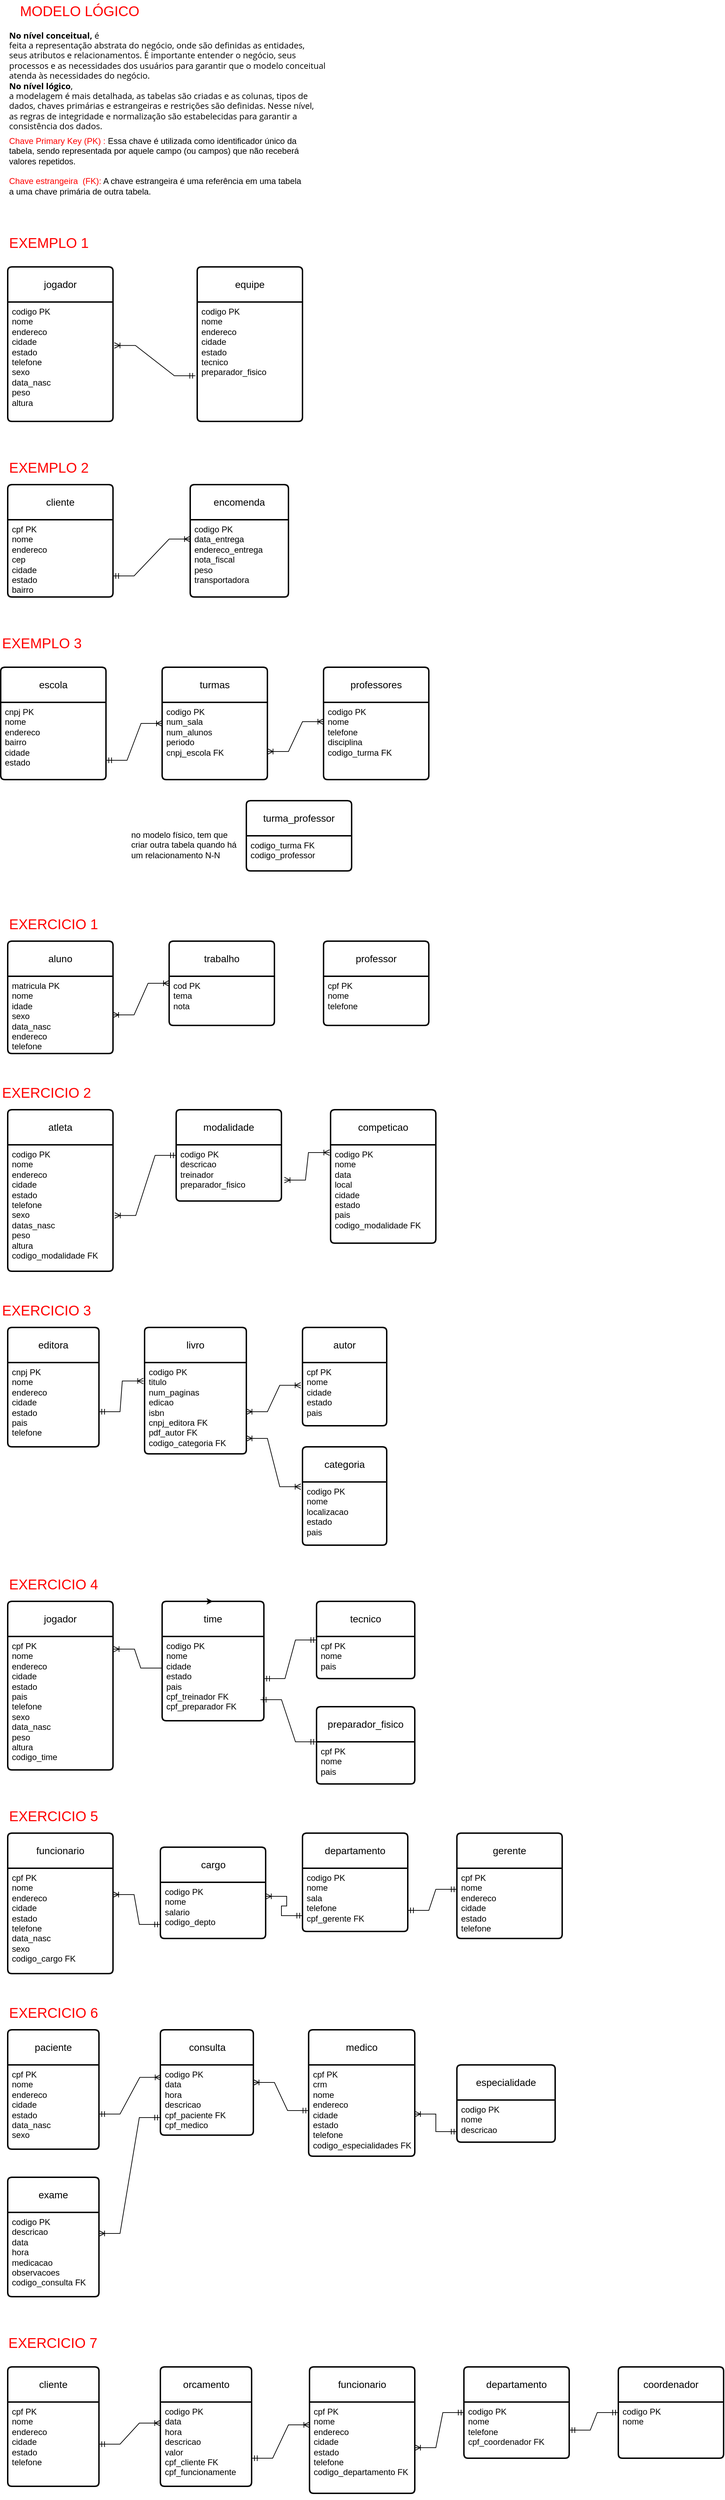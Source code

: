 <mxfile version="24.7.8">
  <diagram name="Página-1" id="MryHvfCQFrwuckrOAF8G">
    <mxGraphModel dx="1354" dy="628" grid="1" gridSize="10" guides="1" tooltips="1" connect="1" arrows="1" fold="1" page="1" pageScale="1" pageWidth="2339" pageHeight="3300" math="0" shadow="0">
      <root>
        <mxCell id="0" />
        <mxCell id="1" parent="0" />
        <mxCell id="hSlv8abUKsiorukbBcao-3" value="jogador" style="swimlane;childLayout=stackLayout;horizontal=1;startSize=50;horizontalStack=0;rounded=1;fontSize=14;fontStyle=0;strokeWidth=2;resizeParent=0;resizeLast=1;shadow=0;dashed=0;align=center;arcSize=4;whiteSpace=wrap;html=1;" vertex="1" parent="1">
          <mxGeometry x="120" y="410" width="150" height="220" as="geometry" />
        </mxCell>
        <mxCell id="hSlv8abUKsiorukbBcao-4" value="codigo PK&lt;div&gt;nome&lt;/div&gt;&lt;div&gt;endereco&lt;/div&gt;&lt;div&gt;cidade&lt;/div&gt;&lt;div&gt;estado&lt;/div&gt;&lt;div&gt;telefone&lt;/div&gt;&lt;div&gt;sexo&lt;/div&gt;&lt;div&gt;data_nasc&lt;/div&gt;&lt;div&gt;peso&lt;/div&gt;&lt;div&gt;altura&lt;/div&gt;" style="align=left;strokeColor=none;fillColor=none;spacingLeft=4;fontSize=12;verticalAlign=top;resizable=0;rotatable=0;part=1;html=1;" vertex="1" parent="hSlv8abUKsiorukbBcao-3">
          <mxGeometry y="50" width="150" height="170" as="geometry" />
        </mxCell>
        <mxCell id="hSlv8abUKsiorukbBcao-5" value="equipe" style="swimlane;childLayout=stackLayout;horizontal=1;startSize=50;horizontalStack=0;rounded=1;fontSize=14;fontStyle=0;strokeWidth=2;resizeParent=0;resizeLast=1;shadow=0;dashed=0;align=center;arcSize=4;whiteSpace=wrap;html=1;" vertex="1" parent="1">
          <mxGeometry x="390" y="410" width="150" height="220" as="geometry" />
        </mxCell>
        <mxCell id="hSlv8abUKsiorukbBcao-6" value="codigo PK&lt;div&gt;nome&lt;/div&gt;&lt;div&gt;endereco&lt;/div&gt;&lt;div&gt;cidade&lt;/div&gt;&lt;div&gt;estado&lt;/div&gt;&lt;div&gt;tecnico&lt;/div&gt;&lt;div&gt;preparador_fisico&lt;/div&gt;" style="align=left;strokeColor=none;fillColor=none;spacingLeft=4;fontSize=12;verticalAlign=top;resizable=0;rotatable=0;part=1;html=1;" vertex="1" parent="hSlv8abUKsiorukbBcao-5">
          <mxGeometry y="50" width="150" height="170" as="geometry" />
        </mxCell>
        <mxCell id="hSlv8abUKsiorukbBcao-7" value="&lt;font color=&quot;#ff0000&quot;&gt;MODELO LÓGICO&lt;/font&gt;" style="text;html=1;align=center;verticalAlign=middle;whiteSpace=wrap;rounded=0;fontSize=20;" vertex="1" parent="1">
          <mxGeometry x="120" y="30" width="205" height="30" as="geometry" />
        </mxCell>
        <mxCell id="hSlv8abUKsiorukbBcao-8" value="" style="edgeStyle=entityRelationEdgeStyle;fontSize=12;html=1;endArrow=ERoneToMany;startArrow=ERmandOne;rounded=0;entryX=1.013;entryY=0.364;entryDx=0;entryDy=0;entryPerimeter=0;exitX=-0.017;exitY=0.618;exitDx=0;exitDy=0;exitPerimeter=0;" edge="1" parent="1" source="hSlv8abUKsiorukbBcao-6" target="hSlv8abUKsiorukbBcao-4">
          <mxGeometry width="100" height="100" relative="1" as="geometry">
            <mxPoint x="390" y="555" as="sourcePoint" />
            <mxPoint x="380" y="490" as="targetPoint" />
            <Array as="points">
              <mxPoint x="360" y="530" />
            </Array>
          </mxGeometry>
        </mxCell>
        <mxCell id="hSlv8abUKsiorukbBcao-10" value="&lt;p style=&quot;language:pt-BR;margin-top:0pt;margin-bottom:0pt;margin-left:0in;&lt;br/&gt;text-align:justify;text-justify:inter-ideograph;direction:ltr;unicode-bidi:&lt;br/&gt;embed;mso-line-break-override:none;word-break:normal;punctuation-wrap:hanging&quot;&gt;&lt;font style=&quot;font-size: 12px;&quot;&gt;&lt;span style=&quot;font-family: &amp;quot;Open Sans&amp;quot;; font-weight: bold;&quot;&gt;No nível conceitual, &lt;/span&gt;&lt;span style=&quot;font-family: &amp;quot;Open Sans&amp;quot;;&quot;&gt;é&lt;br&gt;feita a representação abstrata do negócio, onde são definidas as entidades,&lt;br&gt;seus atributos e relacionamentos. É importante entender o negócio, seus&lt;br&gt;processos e as necessidades dos usuários para garantir que o modelo conceitual&lt;br&gt;atenda às necessidades do negócio.&lt;/span&gt;&lt;/font&gt;&lt;/p&gt;&lt;p style=&quot;language:pt-BR;margin-top:0pt;margin-bottom:0pt;margin-left:0in;&lt;br/&gt;text-align:justify;text-justify:inter-ideograph;direction:ltr;unicode-bidi:&lt;br/&gt;embed;mso-line-break-override:none;word-break:normal;punctuation-wrap:hanging&quot;&gt;&lt;font style=&quot;font-size: 12px;&quot;&gt;&lt;span style=&quot;font-family: &amp;quot;Open Sans&amp;quot;; font-weight: bold;&quot;&gt;No nível lógico&lt;/span&gt;&lt;span style=&quot;font-family: &amp;quot;Open Sans&amp;quot;;&quot;&gt;,&lt;br&gt;a modelagem é mais detalhada, as tabelas são criadas e as colunas, tipos de&lt;br&gt;dados, chaves primárias e estrangeiras e restrições são definidas. Nesse nível,&lt;br&gt;as regras de integridade e normalização são estabelecidas para garantir a&lt;br&gt;consistência dos dados.&amp;nbsp;&lt;/span&gt;&lt;/font&gt;&lt;/p&gt;" style="text;html=1;align=left;verticalAlign=middle;whiteSpace=wrap;rounded=0;" vertex="1" parent="1">
          <mxGeometry x="120" y="130" width="480" height="30" as="geometry" />
        </mxCell>
        <mxCell id="hSlv8abUKsiorukbBcao-11" value="&lt;font color=&quot;#ff0000&quot;&gt;EXEMPLO 1&lt;/font&gt;" style="text;html=1;align=left;verticalAlign=middle;whiteSpace=wrap;rounded=0;fontSize=20;" vertex="1" parent="1">
          <mxGeometry x="120" y="360" width="205" height="30" as="geometry" />
        </mxCell>
        <mxCell id="hSlv8abUKsiorukbBcao-12" value="&lt;font color=&quot;#ff0000&quot;&gt;EXEMPLO 2&lt;/font&gt;" style="text;html=1;align=left;verticalAlign=middle;whiteSpace=wrap;rounded=0;fontSize=20;" vertex="1" parent="1">
          <mxGeometry x="120" y="680" width="205" height="30" as="geometry" />
        </mxCell>
        <mxCell id="hSlv8abUKsiorukbBcao-13" value="cliente" style="swimlane;childLayout=stackLayout;horizontal=1;startSize=50;horizontalStack=0;rounded=1;fontSize=14;fontStyle=0;strokeWidth=2;resizeParent=0;resizeLast=1;shadow=0;dashed=0;align=center;arcSize=4;whiteSpace=wrap;html=1;" vertex="1" parent="1">
          <mxGeometry x="120" y="720" width="150" height="160" as="geometry" />
        </mxCell>
        <mxCell id="hSlv8abUKsiorukbBcao-14" value="cpf PK&lt;div&gt;nome&lt;/div&gt;&lt;div&gt;endereco&lt;/div&gt;&lt;div&gt;cep&lt;/div&gt;&lt;div&gt;cidade&lt;/div&gt;&lt;div&gt;estado&lt;/div&gt;&lt;div&gt;bairro&lt;/div&gt;" style="align=left;strokeColor=none;fillColor=none;spacingLeft=4;fontSize=12;verticalAlign=top;resizable=0;rotatable=0;part=1;html=1;" vertex="1" parent="hSlv8abUKsiorukbBcao-13">
          <mxGeometry y="50" width="150" height="110" as="geometry" />
        </mxCell>
        <mxCell id="hSlv8abUKsiorukbBcao-17" style="edgeStyle=orthogonalEdgeStyle;rounded=0;orthogonalLoop=1;jettySize=auto;html=1;exitX=0.5;exitY=1;exitDx=0;exitDy=0;" edge="1" parent="hSlv8abUKsiorukbBcao-13" source="hSlv8abUKsiorukbBcao-14" target="hSlv8abUKsiorukbBcao-14">
          <mxGeometry relative="1" as="geometry" />
        </mxCell>
        <mxCell id="hSlv8abUKsiorukbBcao-15" value="encomenda" style="swimlane;childLayout=stackLayout;horizontal=1;startSize=50;horizontalStack=0;rounded=1;fontSize=14;fontStyle=0;strokeWidth=2;resizeParent=0;resizeLast=1;shadow=0;dashed=0;align=center;arcSize=4;whiteSpace=wrap;html=1;" vertex="1" parent="1">
          <mxGeometry x="380" y="720" width="140" height="160" as="geometry" />
        </mxCell>
        <mxCell id="hSlv8abUKsiorukbBcao-16" value="codigo PK&lt;div&gt;data_entrega&lt;/div&gt;&lt;div&gt;&lt;span style=&quot;background-color: initial;&quot;&gt;endereco_entrega&lt;/span&gt;&lt;/div&gt;&lt;div&gt;nota_fiscal&lt;/div&gt;&lt;div&gt;peso&lt;/div&gt;&lt;div&gt;transportadora&lt;/div&gt;&lt;div&gt;&lt;br&gt;&lt;/div&gt;" style="align=left;strokeColor=none;fillColor=none;spacingLeft=4;fontSize=12;verticalAlign=top;resizable=0;rotatable=0;part=1;html=1;" vertex="1" parent="hSlv8abUKsiorukbBcao-15">
          <mxGeometry y="50" width="140" height="110" as="geometry" />
        </mxCell>
        <mxCell id="hSlv8abUKsiorukbBcao-23" value="" style="edgeStyle=entityRelationEdgeStyle;fontSize=12;html=1;endArrow=ERoneToMany;startArrow=ERmandOne;rounded=0;entryX=0;entryY=0.25;entryDx=0;entryDy=0;" edge="1" parent="1" target="hSlv8abUKsiorukbBcao-16">
          <mxGeometry width="100" height="100" relative="1" as="geometry">
            <mxPoint x="270" y="850" as="sourcePoint" />
            <mxPoint x="370" y="750" as="targetPoint" />
          </mxGeometry>
        </mxCell>
        <mxCell id="hSlv8abUKsiorukbBcao-25" value="&lt;font color=&quot;#ff0000&quot;&gt;Chave Primary Key (PK) :&lt;/font&gt;&amp;nbsp;&lt;span style=&quot;background-color: initial;&quot;&gt;Essa chave é utilizada como identificador único da tabela, sendo representada por aquele campo (ou campos) que não receberá valores repetidos.&lt;/span&gt;" style="text;html=1;align=left;verticalAlign=middle;whiteSpace=wrap;rounded=0;" vertex="1" parent="1">
          <mxGeometry x="120" y="230" width="450" height="30" as="geometry" />
        </mxCell>
        <mxCell id="hSlv8abUKsiorukbBcao-27" value="&lt;font color=&quot;#ff0000&quot;&gt;Chave estrangeira&amp;nbsp; (FK):&lt;/font&gt; A chave estrangeira é uma referência em uma tabela a uma chave primária de outra tabela." style="text;html=1;align=left;verticalAlign=middle;whiteSpace=wrap;rounded=0;" vertex="1" parent="1">
          <mxGeometry x="120" y="280" width="420" height="30" as="geometry" />
        </mxCell>
        <mxCell id="hSlv8abUKsiorukbBcao-28" value="&lt;font color=&quot;#ff0000&quot;&gt;EXEMPLO 3&lt;/font&gt;" style="text;html=1;align=left;verticalAlign=middle;whiteSpace=wrap;rounded=0;fontSize=20;" vertex="1" parent="1">
          <mxGeometry x="110" y="930" width="205" height="30" as="geometry" />
        </mxCell>
        <mxCell id="hSlv8abUKsiorukbBcao-29" value="escola" style="swimlane;childLayout=stackLayout;horizontal=1;startSize=50;horizontalStack=0;rounded=1;fontSize=14;fontStyle=0;strokeWidth=2;resizeParent=0;resizeLast=1;shadow=0;dashed=0;align=center;arcSize=4;whiteSpace=wrap;html=1;" vertex="1" parent="1">
          <mxGeometry x="110" y="980" width="150" height="160" as="geometry" />
        </mxCell>
        <mxCell id="hSlv8abUKsiorukbBcao-30" value="cnpj PK&lt;div&gt;nome&lt;/div&gt;&lt;div&gt;endereco&lt;/div&gt;&lt;div&gt;bairro&lt;/div&gt;&lt;div&gt;cidade&lt;/div&gt;&lt;div&gt;estado&lt;/div&gt;" style="align=left;strokeColor=none;fillColor=none;spacingLeft=4;fontSize=12;verticalAlign=top;resizable=0;rotatable=0;part=1;html=1;" vertex="1" parent="hSlv8abUKsiorukbBcao-29">
          <mxGeometry y="50" width="150" height="110" as="geometry" />
        </mxCell>
        <mxCell id="hSlv8abUKsiorukbBcao-31" style="edgeStyle=orthogonalEdgeStyle;rounded=0;orthogonalLoop=1;jettySize=auto;html=1;exitX=0.5;exitY=1;exitDx=0;exitDy=0;" edge="1" parent="hSlv8abUKsiorukbBcao-29" source="hSlv8abUKsiorukbBcao-30" target="hSlv8abUKsiorukbBcao-30">
          <mxGeometry relative="1" as="geometry" />
        </mxCell>
        <mxCell id="hSlv8abUKsiorukbBcao-32" value="turmas" style="swimlane;childLayout=stackLayout;horizontal=1;startSize=50;horizontalStack=0;rounded=1;fontSize=14;fontStyle=0;strokeWidth=2;resizeParent=0;resizeLast=1;shadow=0;dashed=0;align=center;arcSize=4;whiteSpace=wrap;html=1;" vertex="1" parent="1">
          <mxGeometry x="340" y="980" width="150" height="160" as="geometry" />
        </mxCell>
        <mxCell id="hSlv8abUKsiorukbBcao-33" value="codigo PK&lt;div&gt;num_sala&lt;/div&gt;&lt;div&gt;num_alunos&lt;/div&gt;&lt;div&gt;periodo&lt;/div&gt;&lt;div&gt;cnpj_escola FK&lt;/div&gt;" style="align=left;strokeColor=none;fillColor=none;spacingLeft=4;fontSize=12;verticalAlign=top;resizable=0;rotatable=0;part=1;html=1;" vertex="1" parent="hSlv8abUKsiorukbBcao-32">
          <mxGeometry y="50" width="150" height="110" as="geometry" />
        </mxCell>
        <mxCell id="hSlv8abUKsiorukbBcao-34" style="edgeStyle=orthogonalEdgeStyle;rounded=0;orthogonalLoop=1;jettySize=auto;html=1;exitX=0.5;exitY=1;exitDx=0;exitDy=0;" edge="1" parent="hSlv8abUKsiorukbBcao-32" source="hSlv8abUKsiorukbBcao-33" target="hSlv8abUKsiorukbBcao-33">
          <mxGeometry relative="1" as="geometry" />
        </mxCell>
        <mxCell id="hSlv8abUKsiorukbBcao-38" value="professores" style="swimlane;childLayout=stackLayout;horizontal=1;startSize=50;horizontalStack=0;rounded=1;fontSize=14;fontStyle=0;strokeWidth=2;resizeParent=0;resizeLast=1;shadow=0;dashed=0;align=center;arcSize=4;whiteSpace=wrap;html=1;" vertex="1" parent="1">
          <mxGeometry x="570" y="980" width="150" height="160" as="geometry" />
        </mxCell>
        <mxCell id="hSlv8abUKsiorukbBcao-39" value="&lt;div&gt;codigo PK&lt;/div&gt;&lt;div&gt;&lt;span style=&quot;background-color: initial;&quot;&gt;nome&lt;/span&gt;&lt;/div&gt;&lt;div&gt;telefone&lt;/div&gt;&lt;div&gt;disciplina&lt;/div&gt;&lt;div&gt;codigo_turma FK&lt;/div&gt;" style="align=left;strokeColor=none;fillColor=none;spacingLeft=4;fontSize=12;verticalAlign=top;resizable=0;rotatable=0;part=1;html=1;" vertex="1" parent="hSlv8abUKsiorukbBcao-38">
          <mxGeometry y="50" width="150" height="110" as="geometry" />
        </mxCell>
        <mxCell id="hSlv8abUKsiorukbBcao-40" style="edgeStyle=orthogonalEdgeStyle;rounded=0;orthogonalLoop=1;jettySize=auto;html=1;exitX=0.5;exitY=1;exitDx=0;exitDy=0;" edge="1" parent="hSlv8abUKsiorukbBcao-38" source="hSlv8abUKsiorukbBcao-39" target="hSlv8abUKsiorukbBcao-39">
          <mxGeometry relative="1" as="geometry" />
        </mxCell>
        <mxCell id="hSlv8abUKsiorukbBcao-41" value="" style="edgeStyle=entityRelationEdgeStyle;fontSize=12;html=1;endArrow=ERoneToMany;startArrow=ERmandOne;rounded=0;exitX=1;exitY=0.75;exitDx=0;exitDy=0;" edge="1" parent="1" source="hSlv8abUKsiorukbBcao-30">
          <mxGeometry width="100" height="100" relative="1" as="geometry">
            <mxPoint x="240" y="1160" as="sourcePoint" />
            <mxPoint x="340" y="1060" as="targetPoint" />
          </mxGeometry>
        </mxCell>
        <mxCell id="hSlv8abUKsiorukbBcao-42" value="" style="edgeStyle=entityRelationEdgeStyle;fontSize=12;html=1;endArrow=ERoneToMany;startArrow=ERoneToMany;rounded=0;entryX=0;entryY=0.25;entryDx=0;entryDy=0;" edge="1" parent="1" target="hSlv8abUKsiorukbBcao-39">
          <mxGeometry width="100" height="100" relative="1" as="geometry">
            <mxPoint x="490" y="1100" as="sourcePoint" />
            <mxPoint x="590" y="1000" as="targetPoint" />
          </mxGeometry>
        </mxCell>
        <mxCell id="hSlv8abUKsiorukbBcao-43" value="turma_professor" style="swimlane;childLayout=stackLayout;horizontal=1;startSize=50;horizontalStack=0;rounded=1;fontSize=14;fontStyle=0;strokeWidth=2;resizeParent=0;resizeLast=1;shadow=0;dashed=0;align=center;arcSize=4;whiteSpace=wrap;html=1;" vertex="1" parent="1">
          <mxGeometry x="460" y="1170" width="150" height="100" as="geometry" />
        </mxCell>
        <mxCell id="hSlv8abUKsiorukbBcao-44" value="&lt;div&gt;codigo_turma FK&lt;br&gt;codigo_professor&lt;/div&gt;" style="align=left;strokeColor=none;fillColor=none;spacingLeft=4;fontSize=12;verticalAlign=top;resizable=0;rotatable=0;part=1;html=1;" vertex="1" parent="hSlv8abUKsiorukbBcao-43">
          <mxGeometry y="50" width="150" height="50" as="geometry" />
        </mxCell>
        <mxCell id="hSlv8abUKsiorukbBcao-45" style="edgeStyle=orthogonalEdgeStyle;rounded=0;orthogonalLoop=1;jettySize=auto;html=1;exitX=0.5;exitY=1;exitDx=0;exitDy=0;" edge="1" parent="hSlv8abUKsiorukbBcao-43" source="hSlv8abUKsiorukbBcao-44" target="hSlv8abUKsiorukbBcao-44">
          <mxGeometry relative="1" as="geometry" />
        </mxCell>
        <mxCell id="hSlv8abUKsiorukbBcao-46" value="no modelo físico, tem que criar outra tabela quando há um relacionamento N-N" style="text;strokeColor=none;fillColor=none;spacingLeft=4;spacingRight=4;overflow=hidden;rotatable=0;points=[[0,0.5],[1,0.5]];portConstraint=eastwest;fontSize=12;whiteSpace=wrap;html=1;" vertex="1" parent="1">
          <mxGeometry x="290" y="1205" width="170" height="55" as="geometry" />
        </mxCell>
        <mxCell id="hSlv8abUKsiorukbBcao-47" value="&lt;font color=&quot;#ff0000&quot;&gt;EXERCICIO 1&lt;/font&gt;" style="text;html=1;align=left;verticalAlign=middle;whiteSpace=wrap;rounded=0;fontSize=20;" vertex="1" parent="1">
          <mxGeometry x="120" y="1330" width="205" height="30" as="geometry" />
        </mxCell>
        <mxCell id="hSlv8abUKsiorukbBcao-48" value="aluno" style="swimlane;childLayout=stackLayout;horizontal=1;startSize=50;horizontalStack=0;rounded=1;fontSize=14;fontStyle=0;strokeWidth=2;resizeParent=0;resizeLast=1;shadow=0;dashed=0;align=center;arcSize=4;whiteSpace=wrap;html=1;" vertex="1" parent="1">
          <mxGeometry x="120" y="1370" width="150" height="160" as="geometry" />
        </mxCell>
        <mxCell id="hSlv8abUKsiorukbBcao-49" value="matricula PK&lt;br&gt;nome&lt;div&gt;idade&lt;/div&gt;&lt;div&gt;sexo&lt;/div&gt;&lt;div&gt;data_nasc&lt;/div&gt;&lt;div&gt;endereco&lt;/div&gt;&lt;div&gt;telefone&lt;/div&gt;&lt;div&gt;&lt;br&gt;&lt;/div&gt;" style="align=left;strokeColor=none;fillColor=none;spacingLeft=4;fontSize=12;verticalAlign=top;resizable=0;rotatable=0;part=1;html=1;" vertex="1" parent="hSlv8abUKsiorukbBcao-48">
          <mxGeometry y="50" width="150" height="110" as="geometry" />
        </mxCell>
        <mxCell id="hSlv8abUKsiorukbBcao-50" style="edgeStyle=orthogonalEdgeStyle;rounded=0;orthogonalLoop=1;jettySize=auto;html=1;exitX=0.5;exitY=1;exitDx=0;exitDy=0;" edge="1" parent="hSlv8abUKsiorukbBcao-48" source="hSlv8abUKsiorukbBcao-49" target="hSlv8abUKsiorukbBcao-49">
          <mxGeometry relative="1" as="geometry" />
        </mxCell>
        <mxCell id="hSlv8abUKsiorukbBcao-51" value="trabalho" style="swimlane;childLayout=stackLayout;horizontal=1;startSize=50;horizontalStack=0;rounded=1;fontSize=14;fontStyle=0;strokeWidth=2;resizeParent=0;resizeLast=1;shadow=0;dashed=0;align=center;arcSize=4;whiteSpace=wrap;html=1;" vertex="1" parent="1">
          <mxGeometry x="350" y="1370" width="150" height="120" as="geometry" />
        </mxCell>
        <mxCell id="hSlv8abUKsiorukbBcao-52" value="cod PK&lt;div&gt;tema&lt;/div&gt;&lt;div&gt;nota&lt;/div&gt;&lt;div&gt;&lt;br&gt;&lt;/div&gt;&lt;div&gt;&lt;br&gt;&lt;div&gt;&lt;br&gt;&lt;/div&gt;&lt;/div&gt;" style="align=left;strokeColor=none;fillColor=none;spacingLeft=4;fontSize=12;verticalAlign=top;resizable=0;rotatable=0;part=1;html=1;" vertex="1" parent="hSlv8abUKsiorukbBcao-51">
          <mxGeometry y="50" width="150" height="70" as="geometry" />
        </mxCell>
        <mxCell id="hSlv8abUKsiorukbBcao-53" style="edgeStyle=orthogonalEdgeStyle;rounded=0;orthogonalLoop=1;jettySize=auto;html=1;exitX=0.5;exitY=1;exitDx=0;exitDy=0;" edge="1" parent="hSlv8abUKsiorukbBcao-51" source="hSlv8abUKsiorukbBcao-52" target="hSlv8abUKsiorukbBcao-52">
          <mxGeometry relative="1" as="geometry" />
        </mxCell>
        <mxCell id="hSlv8abUKsiorukbBcao-55" style="edgeStyle=orthogonalEdgeStyle;rounded=0;orthogonalLoop=1;jettySize=auto;html=1;exitX=0.5;exitY=1;exitDx=0;exitDy=0;" edge="1" parent="hSlv8abUKsiorukbBcao-51" source="hSlv8abUKsiorukbBcao-52" target="hSlv8abUKsiorukbBcao-52">
          <mxGeometry relative="1" as="geometry" />
        </mxCell>
        <mxCell id="hSlv8abUKsiorukbBcao-56" value="professor" style="swimlane;childLayout=stackLayout;horizontal=1;startSize=50;horizontalStack=0;rounded=1;fontSize=14;fontStyle=0;strokeWidth=2;resizeParent=0;resizeLast=1;shadow=0;dashed=0;align=center;arcSize=4;whiteSpace=wrap;html=1;" vertex="1" parent="1">
          <mxGeometry x="570" y="1370" width="150" height="120" as="geometry" />
        </mxCell>
        <mxCell id="hSlv8abUKsiorukbBcao-57" value="&lt;div&gt;&lt;div&gt;cpf PK&lt;/div&gt;&lt;/div&gt;&lt;div&gt;nome&lt;/div&gt;&lt;div&gt;telefone&lt;/div&gt;" style="align=left;strokeColor=none;fillColor=none;spacingLeft=4;fontSize=12;verticalAlign=top;resizable=0;rotatable=0;part=1;html=1;" vertex="1" parent="hSlv8abUKsiorukbBcao-56">
          <mxGeometry y="50" width="150" height="70" as="geometry" />
        </mxCell>
        <mxCell id="hSlv8abUKsiorukbBcao-58" style="edgeStyle=orthogonalEdgeStyle;rounded=0;orthogonalLoop=1;jettySize=auto;html=1;exitX=0.5;exitY=1;exitDx=0;exitDy=0;" edge="1" parent="hSlv8abUKsiorukbBcao-56" source="hSlv8abUKsiorukbBcao-57" target="hSlv8abUKsiorukbBcao-57">
          <mxGeometry relative="1" as="geometry" />
        </mxCell>
        <mxCell id="hSlv8abUKsiorukbBcao-59" style="edgeStyle=orthogonalEdgeStyle;rounded=0;orthogonalLoop=1;jettySize=auto;html=1;exitX=0.5;exitY=1;exitDx=0;exitDy=0;" edge="1" parent="hSlv8abUKsiorukbBcao-56" source="hSlv8abUKsiorukbBcao-57" target="hSlv8abUKsiorukbBcao-57">
          <mxGeometry relative="1" as="geometry" />
        </mxCell>
        <mxCell id="hSlv8abUKsiorukbBcao-64" value="&lt;font color=&quot;#ff0000&quot;&gt;EXERCICIO 2&lt;/font&gt;" style="text;html=1;align=left;verticalAlign=middle;whiteSpace=wrap;rounded=0;fontSize=20;" vertex="1" parent="1">
          <mxGeometry x="110" y="1570" width="205" height="30" as="geometry" />
        </mxCell>
        <mxCell id="hSlv8abUKsiorukbBcao-65" value="atleta" style="swimlane;childLayout=stackLayout;horizontal=1;startSize=50;horizontalStack=0;rounded=1;fontSize=14;fontStyle=0;strokeWidth=2;resizeParent=0;resizeLast=1;shadow=0;dashed=0;align=center;arcSize=4;whiteSpace=wrap;html=1;" vertex="1" parent="1">
          <mxGeometry x="120" y="1610" width="150" height="230" as="geometry" />
        </mxCell>
        <mxCell id="hSlv8abUKsiorukbBcao-66" value="&lt;div&gt;codigo PK&lt;/div&gt;&lt;div&gt;nome&lt;/div&gt;&lt;div&gt;endereco&lt;/div&gt;&lt;div&gt;cidade&lt;/div&gt;&lt;div&gt;estado&lt;/div&gt;&lt;div&gt;telefone&lt;/div&gt;&lt;div&gt;sexo&lt;/div&gt;&lt;div&gt;datas_nasc&lt;/div&gt;&lt;div&gt;peso&lt;/div&gt;&lt;div&gt;altura&lt;/div&gt;&lt;div&gt;codigo_modalidade FK&lt;/div&gt;" style="align=left;strokeColor=none;fillColor=none;spacingLeft=4;fontSize=12;verticalAlign=top;resizable=0;rotatable=0;part=1;html=1;" vertex="1" parent="hSlv8abUKsiorukbBcao-65">
          <mxGeometry y="50" width="150" height="180" as="geometry" />
        </mxCell>
        <mxCell id="hSlv8abUKsiorukbBcao-67" style="edgeStyle=orthogonalEdgeStyle;rounded=0;orthogonalLoop=1;jettySize=auto;html=1;exitX=0.5;exitY=1;exitDx=0;exitDy=0;" edge="1" parent="hSlv8abUKsiorukbBcao-65" source="hSlv8abUKsiorukbBcao-66" target="hSlv8abUKsiorukbBcao-66">
          <mxGeometry relative="1" as="geometry" />
        </mxCell>
        <mxCell id="hSlv8abUKsiorukbBcao-68" value="modalidade" style="swimlane;childLayout=stackLayout;horizontal=1;startSize=50;horizontalStack=0;rounded=1;fontSize=14;fontStyle=0;strokeWidth=2;resizeParent=0;resizeLast=1;shadow=0;dashed=0;align=center;arcSize=4;whiteSpace=wrap;html=1;" vertex="1" parent="1">
          <mxGeometry x="360" y="1610" width="150" height="130" as="geometry" />
        </mxCell>
        <mxCell id="hSlv8abUKsiorukbBcao-69" value="&lt;div&gt;codigo PK&lt;/div&gt;&lt;div&gt;descricao&lt;/div&gt;&lt;div&gt;treinador&lt;/div&gt;&lt;div&gt;preparador_fisico&lt;/div&gt;" style="align=left;strokeColor=none;fillColor=none;spacingLeft=4;fontSize=12;verticalAlign=top;resizable=0;rotatable=0;part=1;html=1;" vertex="1" parent="hSlv8abUKsiorukbBcao-68">
          <mxGeometry y="50" width="150" height="80" as="geometry" />
        </mxCell>
        <mxCell id="hSlv8abUKsiorukbBcao-70" style="edgeStyle=orthogonalEdgeStyle;rounded=0;orthogonalLoop=1;jettySize=auto;html=1;exitX=0.5;exitY=1;exitDx=0;exitDy=0;" edge="1" parent="hSlv8abUKsiorukbBcao-68" source="hSlv8abUKsiorukbBcao-69" target="hSlv8abUKsiorukbBcao-69">
          <mxGeometry relative="1" as="geometry" />
        </mxCell>
        <mxCell id="hSlv8abUKsiorukbBcao-71" value="competicao" style="swimlane;childLayout=stackLayout;horizontal=1;startSize=50;horizontalStack=0;rounded=1;fontSize=14;fontStyle=0;strokeWidth=2;resizeParent=0;resizeLast=1;shadow=0;dashed=0;align=center;arcSize=4;whiteSpace=wrap;html=1;" vertex="1" parent="1">
          <mxGeometry x="580" y="1610" width="150" height="190" as="geometry" />
        </mxCell>
        <mxCell id="hSlv8abUKsiorukbBcao-72" value="&lt;div&gt;codigo PK&lt;/div&gt;&lt;div&gt;nome&lt;/div&gt;&lt;div&gt;data&lt;/div&gt;&lt;div&gt;local&lt;/div&gt;&lt;div&gt;cidade&lt;/div&gt;&lt;div&gt;estado&lt;/div&gt;&lt;div&gt;pais&lt;/div&gt;&lt;div&gt;codigo_modalidade FK&lt;/div&gt;" style="align=left;strokeColor=none;fillColor=none;spacingLeft=4;fontSize=12;verticalAlign=top;resizable=0;rotatable=0;part=1;html=1;" vertex="1" parent="hSlv8abUKsiorukbBcao-71">
          <mxGeometry y="50" width="150" height="140" as="geometry" />
        </mxCell>
        <mxCell id="hSlv8abUKsiorukbBcao-73" style="edgeStyle=orthogonalEdgeStyle;rounded=0;orthogonalLoop=1;jettySize=auto;html=1;exitX=0.5;exitY=1;exitDx=0;exitDy=0;" edge="1" parent="hSlv8abUKsiorukbBcao-71" source="hSlv8abUKsiorukbBcao-72" target="hSlv8abUKsiorukbBcao-72">
          <mxGeometry relative="1" as="geometry" />
        </mxCell>
        <mxCell id="hSlv8abUKsiorukbBcao-74" value="" style="edgeStyle=entityRelationEdgeStyle;fontSize=12;html=1;endArrow=ERoneToMany;startArrow=ERmandOne;rounded=0;exitX=0;exitY=0.5;exitDx=0;exitDy=0;entryX=1.016;entryY=0.559;entryDx=0;entryDy=0;entryPerimeter=0;" edge="1" parent="1" source="hSlv8abUKsiorukbBcao-68" target="hSlv8abUKsiorukbBcao-66">
          <mxGeometry width="100" height="100" relative="1" as="geometry">
            <mxPoint x="270" y="1775" as="sourcePoint" />
            <mxPoint x="370" y="1675" as="targetPoint" />
          </mxGeometry>
        </mxCell>
        <mxCell id="hSlv8abUKsiorukbBcao-75" value="" style="edgeStyle=entityRelationEdgeStyle;fontSize=12;html=1;endArrow=ERoneToMany;startArrow=ERoneToMany;rounded=0;entryX=-0.01;entryY=0.079;entryDx=0;entryDy=0;entryPerimeter=0;exitX=1.028;exitY=0.628;exitDx=0;exitDy=0;exitPerimeter=0;" edge="1" parent="1" source="hSlv8abUKsiorukbBcao-69" target="hSlv8abUKsiorukbBcao-72">
          <mxGeometry width="100" height="100" relative="1" as="geometry">
            <mxPoint x="440" y="1710" as="sourcePoint" />
            <mxPoint x="540" y="1610" as="targetPoint" />
          </mxGeometry>
        </mxCell>
        <mxCell id="hSlv8abUKsiorukbBcao-76" value="&lt;font color=&quot;#ff0000&quot;&gt;EXERCICIO 3&lt;/font&gt;" style="text;html=1;align=left;verticalAlign=middle;whiteSpace=wrap;rounded=0;fontSize=20;" vertex="1" parent="1">
          <mxGeometry x="110" y="1880" width="205" height="30" as="geometry" />
        </mxCell>
        <mxCell id="hSlv8abUKsiorukbBcao-77" value="" style="edgeStyle=entityRelationEdgeStyle;fontSize=12;html=1;endArrow=ERoneToMany;startArrow=ERoneToMany;rounded=0;exitX=1;exitY=0.5;exitDx=0;exitDy=0;" edge="1" parent="1" source="hSlv8abUKsiorukbBcao-49">
          <mxGeometry width="100" height="100" relative="1" as="geometry">
            <mxPoint x="250" y="1530" as="sourcePoint" />
            <mxPoint x="350" y="1430" as="targetPoint" />
          </mxGeometry>
        </mxCell>
        <mxCell id="hSlv8abUKsiorukbBcao-78" value="editora" style="swimlane;childLayout=stackLayout;horizontal=1;startSize=50;horizontalStack=0;rounded=1;fontSize=14;fontStyle=0;strokeWidth=2;resizeParent=0;resizeLast=1;shadow=0;dashed=0;align=center;arcSize=4;whiteSpace=wrap;html=1;" vertex="1" parent="1">
          <mxGeometry x="120" y="1920" width="130" height="170" as="geometry" />
        </mxCell>
        <mxCell id="hSlv8abUKsiorukbBcao-79" value="&lt;div&gt;cnpj PK&lt;/div&gt;&lt;div&gt;nome&lt;/div&gt;&lt;div&gt;endereco&lt;/div&gt;&lt;div&gt;cidade&lt;/div&gt;&lt;div&gt;estado&lt;/div&gt;&lt;div&gt;pais&lt;/div&gt;&lt;div&gt;telefone&lt;/div&gt;" style="align=left;strokeColor=none;fillColor=none;spacingLeft=4;fontSize=12;verticalAlign=top;resizable=0;rotatable=0;part=1;html=1;" vertex="1" parent="hSlv8abUKsiorukbBcao-78">
          <mxGeometry y="50" width="130" height="120" as="geometry" />
        </mxCell>
        <mxCell id="hSlv8abUKsiorukbBcao-80" style="edgeStyle=orthogonalEdgeStyle;rounded=0;orthogonalLoop=1;jettySize=auto;html=1;exitX=0.5;exitY=1;exitDx=0;exitDy=0;" edge="1" parent="hSlv8abUKsiorukbBcao-78" source="hSlv8abUKsiorukbBcao-79" target="hSlv8abUKsiorukbBcao-79">
          <mxGeometry relative="1" as="geometry" />
        </mxCell>
        <mxCell id="hSlv8abUKsiorukbBcao-81" value="livro" style="swimlane;childLayout=stackLayout;horizontal=1;startSize=50;horizontalStack=0;rounded=1;fontSize=14;fontStyle=0;strokeWidth=2;resizeParent=0;resizeLast=1;shadow=0;dashed=0;align=center;arcSize=4;whiteSpace=wrap;html=1;" vertex="1" parent="1">
          <mxGeometry x="315" y="1920" width="145" height="180" as="geometry" />
        </mxCell>
        <mxCell id="hSlv8abUKsiorukbBcao-82" value="&lt;div&gt;codigo PK&lt;/div&gt;&lt;div&gt;titulo&amp;nbsp;&lt;/div&gt;&lt;div&gt;num_paginas&lt;/div&gt;&lt;div&gt;edicao&lt;/div&gt;&lt;div&gt;isbn&lt;/div&gt;&lt;div&gt;cnpj_editora FK&lt;/div&gt;&lt;div&gt;pdf_autor FK&lt;/div&gt;&lt;div&gt;codigo_categoria FK&lt;/div&gt;" style="align=left;strokeColor=none;fillColor=none;spacingLeft=4;fontSize=12;verticalAlign=top;resizable=0;rotatable=0;part=1;html=1;" vertex="1" parent="hSlv8abUKsiorukbBcao-81">
          <mxGeometry y="50" width="145" height="130" as="geometry" />
        </mxCell>
        <mxCell id="hSlv8abUKsiorukbBcao-83" style="edgeStyle=orthogonalEdgeStyle;rounded=0;orthogonalLoop=1;jettySize=auto;html=1;exitX=0.5;exitY=1;exitDx=0;exitDy=0;" edge="1" parent="hSlv8abUKsiorukbBcao-81" source="hSlv8abUKsiorukbBcao-82" target="hSlv8abUKsiorukbBcao-82">
          <mxGeometry relative="1" as="geometry" />
        </mxCell>
        <mxCell id="hSlv8abUKsiorukbBcao-84" value="autor" style="swimlane;childLayout=stackLayout;horizontal=1;startSize=50;horizontalStack=0;rounded=1;fontSize=14;fontStyle=0;strokeWidth=2;resizeParent=0;resizeLast=1;shadow=0;dashed=0;align=center;arcSize=4;whiteSpace=wrap;html=1;" vertex="1" parent="1">
          <mxGeometry x="540" y="1920" width="120" height="140" as="geometry" />
        </mxCell>
        <mxCell id="hSlv8abUKsiorukbBcao-85" value="&lt;div&gt;cpf PK&lt;/div&gt;&lt;div&gt;nome&lt;/div&gt;&lt;div&gt;cidade&lt;/div&gt;&lt;div&gt;estado&lt;/div&gt;&lt;div&gt;pais&lt;/div&gt;" style="align=left;strokeColor=none;fillColor=none;spacingLeft=4;fontSize=12;verticalAlign=top;resizable=0;rotatable=0;part=1;html=1;" vertex="1" parent="hSlv8abUKsiorukbBcao-84">
          <mxGeometry y="50" width="120" height="90" as="geometry" />
        </mxCell>
        <mxCell id="hSlv8abUKsiorukbBcao-86" style="edgeStyle=orthogonalEdgeStyle;rounded=0;orthogonalLoop=1;jettySize=auto;html=1;exitX=0.5;exitY=1;exitDx=0;exitDy=0;" edge="1" parent="hSlv8abUKsiorukbBcao-84" source="hSlv8abUKsiorukbBcao-85" target="hSlv8abUKsiorukbBcao-85">
          <mxGeometry relative="1" as="geometry" />
        </mxCell>
        <mxCell id="hSlv8abUKsiorukbBcao-87" value="categoria" style="swimlane;childLayout=stackLayout;horizontal=1;startSize=50;horizontalStack=0;rounded=1;fontSize=14;fontStyle=0;strokeWidth=2;resizeParent=0;resizeLast=1;shadow=0;dashed=0;align=center;arcSize=4;whiteSpace=wrap;html=1;" vertex="1" parent="1">
          <mxGeometry x="540" y="2090" width="120" height="140" as="geometry" />
        </mxCell>
        <mxCell id="hSlv8abUKsiorukbBcao-88" value="&lt;div&gt;codigo PK&lt;/div&gt;&lt;div&gt;nome&lt;/div&gt;&lt;div&gt;localizacao&lt;/div&gt;&lt;div&gt;estado&lt;/div&gt;&lt;div&gt;pais&lt;/div&gt;&lt;div&gt;&lt;br&gt;&lt;/div&gt;" style="align=left;strokeColor=none;fillColor=none;spacingLeft=4;fontSize=12;verticalAlign=top;resizable=0;rotatable=0;part=1;html=1;" vertex="1" parent="hSlv8abUKsiorukbBcao-87">
          <mxGeometry y="50" width="120" height="90" as="geometry" />
        </mxCell>
        <mxCell id="hSlv8abUKsiorukbBcao-89" style="edgeStyle=orthogonalEdgeStyle;rounded=0;orthogonalLoop=1;jettySize=auto;html=1;exitX=0.5;exitY=1;exitDx=0;exitDy=0;" edge="1" parent="hSlv8abUKsiorukbBcao-87" source="hSlv8abUKsiorukbBcao-88" target="hSlv8abUKsiorukbBcao-88">
          <mxGeometry relative="1" as="geometry" />
        </mxCell>
        <mxCell id="hSlv8abUKsiorukbBcao-90" value="" style="edgeStyle=entityRelationEdgeStyle;fontSize=12;html=1;endArrow=ERoneToMany;startArrow=ERmandOne;rounded=0;entryX=-0.012;entryY=0.202;entryDx=0;entryDy=0;entryPerimeter=0;" edge="1" parent="1" target="hSlv8abUKsiorukbBcao-82">
          <mxGeometry width="100" height="100" relative="1" as="geometry">
            <mxPoint x="250" y="2040" as="sourcePoint" />
            <mxPoint x="350" y="1940" as="targetPoint" />
          </mxGeometry>
        </mxCell>
        <mxCell id="hSlv8abUKsiorukbBcao-91" value="" style="edgeStyle=entityRelationEdgeStyle;fontSize=12;html=1;endArrow=ERoneToMany;startArrow=ERoneToMany;rounded=0;entryX=-0.02;entryY=0.36;entryDx=0;entryDy=0;entryPerimeter=0;" edge="1" parent="1" target="hSlv8abUKsiorukbBcao-85">
          <mxGeometry width="100" height="100" relative="1" as="geometry">
            <mxPoint x="460" y="2040" as="sourcePoint" />
            <mxPoint x="560" y="1940" as="targetPoint" />
          </mxGeometry>
        </mxCell>
        <mxCell id="hSlv8abUKsiorukbBcao-92" value="" style="edgeStyle=entityRelationEdgeStyle;fontSize=12;html=1;endArrow=ERoneToMany;startArrow=ERoneToMany;rounded=0;entryX=-0.02;entryY=0.075;entryDx=0;entryDy=0;entryPerimeter=0;" edge="1" parent="1" target="hSlv8abUKsiorukbBcao-88">
          <mxGeometry width="100" height="100" relative="1" as="geometry">
            <mxPoint x="460" y="2078" as="sourcePoint" />
            <mxPoint x="538" y="2040" as="targetPoint" />
          </mxGeometry>
        </mxCell>
        <mxCell id="hSlv8abUKsiorukbBcao-94" value="&lt;font color=&quot;#ff0000&quot;&gt;EXERCICIO 4&lt;/font&gt;" style="text;html=1;align=left;verticalAlign=middle;whiteSpace=wrap;rounded=0;fontSize=20;" vertex="1" parent="1">
          <mxGeometry x="120" y="2270" width="205" height="30" as="geometry" />
        </mxCell>
        <mxCell id="hSlv8abUKsiorukbBcao-95" value="jogador" style="swimlane;childLayout=stackLayout;horizontal=1;startSize=50;horizontalStack=0;rounded=1;fontSize=14;fontStyle=0;strokeWidth=2;resizeParent=0;resizeLast=1;shadow=0;dashed=0;align=center;arcSize=4;whiteSpace=wrap;html=1;" vertex="1" parent="1">
          <mxGeometry x="120" y="2310" width="150" height="240" as="geometry" />
        </mxCell>
        <mxCell id="hSlv8abUKsiorukbBcao-96" value="&lt;div&gt;cpf PK&lt;/div&gt;&lt;div&gt;nome&lt;/div&gt;&lt;div&gt;endereco&lt;/div&gt;&lt;div&gt;cidade&amp;nbsp;&lt;/div&gt;&lt;div&gt;estado&lt;/div&gt;&lt;div&gt;pais&lt;/div&gt;&lt;div&gt;telefone&lt;/div&gt;&lt;div&gt;sexo&lt;/div&gt;&lt;div&gt;data_nasc&lt;/div&gt;&lt;div&gt;peso&lt;/div&gt;&lt;div&gt;altura&lt;/div&gt;&lt;div&gt;codigo_time&lt;/div&gt;" style="align=left;strokeColor=none;fillColor=none;spacingLeft=4;fontSize=12;verticalAlign=top;resizable=0;rotatable=0;part=1;html=1;" vertex="1" parent="hSlv8abUKsiorukbBcao-95">
          <mxGeometry y="50" width="150" height="190" as="geometry" />
        </mxCell>
        <mxCell id="hSlv8abUKsiorukbBcao-97" style="edgeStyle=orthogonalEdgeStyle;rounded=0;orthogonalLoop=1;jettySize=auto;html=1;exitX=0.5;exitY=1;exitDx=0;exitDy=0;" edge="1" parent="hSlv8abUKsiorukbBcao-95" source="hSlv8abUKsiorukbBcao-96" target="hSlv8abUKsiorukbBcao-96">
          <mxGeometry relative="1" as="geometry" />
        </mxCell>
        <mxCell id="hSlv8abUKsiorukbBcao-98" value="time" style="swimlane;childLayout=stackLayout;horizontal=1;startSize=50;horizontalStack=0;rounded=1;fontSize=14;fontStyle=0;strokeWidth=2;resizeParent=0;resizeLast=1;shadow=0;dashed=0;align=center;arcSize=4;whiteSpace=wrap;html=1;" vertex="1" parent="1">
          <mxGeometry x="340" y="2310" width="145" height="170" as="geometry" />
        </mxCell>
        <mxCell id="hSlv8abUKsiorukbBcao-99" value="&lt;div&gt;codigo PK&lt;/div&gt;&lt;div&gt;nome&lt;/div&gt;&lt;div&gt;cidade&lt;/div&gt;&lt;div&gt;estado&lt;/div&gt;&lt;div&gt;pais&lt;/div&gt;&lt;div&gt;cpf_treinador FK&lt;/div&gt;&lt;div&gt;cpf_preparador FK&lt;/div&gt;" style="align=left;strokeColor=none;fillColor=none;spacingLeft=4;fontSize=12;verticalAlign=top;resizable=0;rotatable=0;part=1;html=1;" vertex="1" parent="hSlv8abUKsiorukbBcao-98">
          <mxGeometry y="50" width="145" height="120" as="geometry" />
        </mxCell>
        <mxCell id="hSlv8abUKsiorukbBcao-100" style="edgeStyle=orthogonalEdgeStyle;rounded=0;orthogonalLoop=1;jettySize=auto;html=1;exitX=0.5;exitY=1;exitDx=0;exitDy=0;" edge="1" parent="hSlv8abUKsiorukbBcao-98" source="hSlv8abUKsiorukbBcao-99" target="hSlv8abUKsiorukbBcao-99">
          <mxGeometry relative="1" as="geometry" />
        </mxCell>
        <mxCell id="hSlv8abUKsiorukbBcao-104" value="tecnico" style="swimlane;childLayout=stackLayout;horizontal=1;startSize=50;horizontalStack=0;rounded=1;fontSize=14;fontStyle=0;strokeWidth=2;resizeParent=0;resizeLast=1;shadow=0;dashed=0;align=center;arcSize=4;whiteSpace=wrap;html=1;" vertex="1" parent="1">
          <mxGeometry x="560" y="2310" width="140" height="110" as="geometry" />
        </mxCell>
        <mxCell id="hSlv8abUKsiorukbBcao-105" value="&lt;div&gt;cpf PK&lt;/div&gt;&lt;div&gt;nome&lt;/div&gt;&lt;div&gt;pais&lt;/div&gt;" style="align=left;strokeColor=none;fillColor=none;spacingLeft=4;fontSize=12;verticalAlign=top;resizable=0;rotatable=0;part=1;html=1;" vertex="1" parent="hSlv8abUKsiorukbBcao-104">
          <mxGeometry y="50" width="140" height="60" as="geometry" />
        </mxCell>
        <mxCell id="hSlv8abUKsiorukbBcao-106" style="edgeStyle=orthogonalEdgeStyle;rounded=0;orthogonalLoop=1;jettySize=auto;html=1;exitX=0.5;exitY=1;exitDx=0;exitDy=0;" edge="1" parent="hSlv8abUKsiorukbBcao-104" source="hSlv8abUKsiorukbBcao-105" target="hSlv8abUKsiorukbBcao-105">
          <mxGeometry relative="1" as="geometry" />
        </mxCell>
        <mxCell id="hSlv8abUKsiorukbBcao-107" value="preparador_fisico" style="swimlane;childLayout=stackLayout;horizontal=1;startSize=50;horizontalStack=0;rounded=1;fontSize=14;fontStyle=0;strokeWidth=2;resizeParent=0;resizeLast=1;shadow=0;dashed=0;align=center;arcSize=4;whiteSpace=wrap;html=1;" vertex="1" parent="1">
          <mxGeometry x="560" y="2460" width="140" height="110" as="geometry" />
        </mxCell>
        <mxCell id="hSlv8abUKsiorukbBcao-108" value="&lt;div&gt;cpf PK&lt;/div&gt;&lt;div&gt;nome&lt;/div&gt;&lt;div&gt;pais&lt;/div&gt;" style="align=left;strokeColor=none;fillColor=none;spacingLeft=4;fontSize=12;verticalAlign=top;resizable=0;rotatable=0;part=1;html=1;" vertex="1" parent="hSlv8abUKsiorukbBcao-107">
          <mxGeometry y="50" width="140" height="60" as="geometry" />
        </mxCell>
        <mxCell id="hSlv8abUKsiorukbBcao-109" style="edgeStyle=orthogonalEdgeStyle;rounded=0;orthogonalLoop=1;jettySize=auto;html=1;exitX=0.5;exitY=1;exitDx=0;exitDy=0;" edge="1" parent="hSlv8abUKsiorukbBcao-107" source="hSlv8abUKsiorukbBcao-108" target="hSlv8abUKsiorukbBcao-108">
          <mxGeometry relative="1" as="geometry" />
        </mxCell>
        <mxCell id="hSlv8abUKsiorukbBcao-110" value="" style="edgeStyle=entityRelationEdgeStyle;fontSize=12;html=1;endArrow=ERoneToMany;rounded=0;exitX=-0.003;exitY=0.375;exitDx=0;exitDy=0;exitPerimeter=0;entryX=1.004;entryY=0.095;entryDx=0;entryDy=0;entryPerimeter=0;" edge="1" parent="1" source="hSlv8abUKsiorukbBcao-99" target="hSlv8abUKsiorukbBcao-96">
          <mxGeometry width="100" height="100" relative="1" as="geometry">
            <mxPoint x="270" y="2580" as="sourcePoint" />
            <mxPoint x="370" y="2480" as="targetPoint" />
          </mxGeometry>
        </mxCell>
        <mxCell id="hSlv8abUKsiorukbBcao-111" value="" style="edgeStyle=entityRelationEdgeStyle;fontSize=12;html=1;endArrow=ERmandOne;startArrow=ERmandOne;rounded=0;exitX=1;exitY=0.5;exitDx=0;exitDy=0;entryX=0;entryY=0.5;entryDx=0;entryDy=0;" edge="1" parent="1" source="hSlv8abUKsiorukbBcao-99" target="hSlv8abUKsiorukbBcao-104">
          <mxGeometry width="100" height="100" relative="1" as="geometry">
            <mxPoint x="440" y="2460" as="sourcePoint" />
            <mxPoint x="540" y="2360" as="targetPoint" />
          </mxGeometry>
        </mxCell>
        <mxCell id="hSlv8abUKsiorukbBcao-112" value="" style="edgeStyle=entityRelationEdgeStyle;fontSize=12;html=1;endArrow=ERmandOne;startArrow=ERmandOne;rounded=0;entryX=0;entryY=0;entryDx=0;entryDy=0;exitX=0.966;exitY=0.75;exitDx=0;exitDy=0;exitPerimeter=0;" edge="1" parent="1" source="hSlv8abUKsiorukbBcao-99" target="hSlv8abUKsiorukbBcao-108">
          <mxGeometry width="100" height="100" relative="1" as="geometry">
            <mxPoint x="490" y="2450" as="sourcePoint" />
            <mxPoint x="540" y="2390" as="targetPoint" />
          </mxGeometry>
        </mxCell>
        <mxCell id="hSlv8abUKsiorukbBcao-113" value="&lt;font color=&quot;#ff0000&quot;&gt;EXERCICIO 5&lt;/font&gt;" style="text;html=1;align=left;verticalAlign=middle;whiteSpace=wrap;rounded=0;fontSize=20;" vertex="1" parent="1">
          <mxGeometry x="120" y="2600" width="205" height="30" as="geometry" />
        </mxCell>
        <mxCell id="hSlv8abUKsiorukbBcao-114" value="funcionario" style="swimlane;childLayout=stackLayout;horizontal=1;startSize=50;horizontalStack=0;rounded=1;fontSize=14;fontStyle=0;strokeWidth=2;resizeParent=0;resizeLast=1;shadow=0;dashed=0;align=center;arcSize=4;whiteSpace=wrap;html=1;" vertex="1" parent="1">
          <mxGeometry x="120" y="2640" width="150" height="200" as="geometry" />
        </mxCell>
        <mxCell id="hSlv8abUKsiorukbBcao-115" value="&lt;div&gt;cpf PK&lt;/div&gt;&lt;div&gt;nome&lt;/div&gt;&lt;div&gt;endereco&lt;/div&gt;&lt;div&gt;cidade&lt;/div&gt;&lt;div&gt;estado&lt;/div&gt;&lt;div&gt;telefone&lt;/div&gt;&lt;div&gt;data_nasc&lt;/div&gt;&lt;div&gt;sexo&lt;/div&gt;&lt;div&gt;codigo_cargo FK&lt;/div&gt;" style="align=left;strokeColor=none;fillColor=none;spacingLeft=4;fontSize=12;verticalAlign=top;resizable=0;rotatable=0;part=1;html=1;" vertex="1" parent="hSlv8abUKsiorukbBcao-114">
          <mxGeometry y="50" width="150" height="150" as="geometry" />
        </mxCell>
        <mxCell id="hSlv8abUKsiorukbBcao-116" style="edgeStyle=orthogonalEdgeStyle;rounded=0;orthogonalLoop=1;jettySize=auto;html=1;exitX=0.5;exitY=1;exitDx=0;exitDy=0;" edge="1" parent="hSlv8abUKsiorukbBcao-114" source="hSlv8abUKsiorukbBcao-115" target="hSlv8abUKsiorukbBcao-115">
          <mxGeometry relative="1" as="geometry" />
        </mxCell>
        <mxCell id="hSlv8abUKsiorukbBcao-117" style="edgeStyle=orthogonalEdgeStyle;rounded=0;orthogonalLoop=1;jettySize=auto;html=1;exitX=0.25;exitY=0;exitDx=0;exitDy=0;entryX=0.5;entryY=0;entryDx=0;entryDy=0;" edge="1" parent="1" source="hSlv8abUKsiorukbBcao-98" target="hSlv8abUKsiorukbBcao-98">
          <mxGeometry relative="1" as="geometry" />
        </mxCell>
        <mxCell id="hSlv8abUKsiorukbBcao-118" value="cargo" style="swimlane;childLayout=stackLayout;horizontal=1;startSize=50;horizontalStack=0;rounded=1;fontSize=14;fontStyle=0;strokeWidth=2;resizeParent=0;resizeLast=1;shadow=0;dashed=0;align=center;arcSize=4;whiteSpace=wrap;html=1;" vertex="1" parent="1">
          <mxGeometry x="337.5" y="2660" width="150" height="130" as="geometry" />
        </mxCell>
        <mxCell id="hSlv8abUKsiorukbBcao-119" value="&lt;div&gt;codigo PK&lt;/div&gt;&lt;div&gt;nome&lt;/div&gt;&lt;div&gt;salario&lt;/div&gt;&lt;div&gt;codigo_depto&lt;/div&gt;" style="align=left;strokeColor=none;fillColor=none;spacingLeft=4;fontSize=12;verticalAlign=top;resizable=0;rotatable=0;part=1;html=1;" vertex="1" parent="hSlv8abUKsiorukbBcao-118">
          <mxGeometry y="50" width="150" height="80" as="geometry" />
        </mxCell>
        <mxCell id="hSlv8abUKsiorukbBcao-120" style="edgeStyle=orthogonalEdgeStyle;rounded=0;orthogonalLoop=1;jettySize=auto;html=1;exitX=0.5;exitY=1;exitDx=0;exitDy=0;" edge="1" parent="hSlv8abUKsiorukbBcao-118" source="hSlv8abUKsiorukbBcao-119" target="hSlv8abUKsiorukbBcao-119">
          <mxGeometry relative="1" as="geometry" />
        </mxCell>
        <mxCell id="hSlv8abUKsiorukbBcao-122" value="departamento" style="swimlane;childLayout=stackLayout;horizontal=1;startSize=50;horizontalStack=0;rounded=1;fontSize=14;fontStyle=0;strokeWidth=2;resizeParent=0;resizeLast=1;shadow=0;dashed=0;align=center;arcSize=4;whiteSpace=wrap;html=1;" vertex="1" parent="1">
          <mxGeometry x="540" y="2640" width="150" height="140" as="geometry" />
        </mxCell>
        <mxCell id="hSlv8abUKsiorukbBcao-123" value="&lt;div&gt;codigo PK&lt;/div&gt;&lt;div&gt;nome&lt;/div&gt;&lt;div&gt;sala&lt;/div&gt;&lt;div&gt;telefone&lt;/div&gt;&lt;div&gt;cpf_gerente FK&lt;/div&gt;" style="align=left;strokeColor=none;fillColor=none;spacingLeft=4;fontSize=12;verticalAlign=top;resizable=0;rotatable=0;part=1;html=1;" vertex="1" parent="hSlv8abUKsiorukbBcao-122">
          <mxGeometry y="50" width="150" height="90" as="geometry" />
        </mxCell>
        <mxCell id="hSlv8abUKsiorukbBcao-124" style="edgeStyle=orthogonalEdgeStyle;rounded=0;orthogonalLoop=1;jettySize=auto;html=1;exitX=0.5;exitY=1;exitDx=0;exitDy=0;" edge="1" parent="hSlv8abUKsiorukbBcao-122" source="hSlv8abUKsiorukbBcao-123" target="hSlv8abUKsiorukbBcao-123">
          <mxGeometry relative="1" as="geometry" />
        </mxCell>
        <mxCell id="hSlv8abUKsiorukbBcao-125" value="gerente" style="swimlane;childLayout=stackLayout;horizontal=1;startSize=50;horizontalStack=0;rounded=1;fontSize=14;fontStyle=0;strokeWidth=2;resizeParent=0;resizeLast=1;shadow=0;dashed=0;align=center;arcSize=4;whiteSpace=wrap;html=1;" vertex="1" parent="1">
          <mxGeometry x="760" y="2640" width="150" height="150" as="geometry" />
        </mxCell>
        <mxCell id="hSlv8abUKsiorukbBcao-126" value="&lt;div&gt;cpf PK&lt;/div&gt;&lt;div&gt;nome&lt;/div&gt;&lt;div&gt;endereco&lt;/div&gt;&lt;div&gt;cidade&lt;/div&gt;&lt;div&gt;estado&lt;/div&gt;&lt;div&gt;telefone&lt;/div&gt;" style="align=left;strokeColor=none;fillColor=none;spacingLeft=4;fontSize=12;verticalAlign=top;resizable=0;rotatable=0;part=1;html=1;" vertex="1" parent="hSlv8abUKsiorukbBcao-125">
          <mxGeometry y="50" width="150" height="100" as="geometry" />
        </mxCell>
        <mxCell id="hSlv8abUKsiorukbBcao-127" style="edgeStyle=orthogonalEdgeStyle;rounded=0;orthogonalLoop=1;jettySize=auto;html=1;exitX=0.5;exitY=1;exitDx=0;exitDy=0;" edge="1" parent="hSlv8abUKsiorukbBcao-125" source="hSlv8abUKsiorukbBcao-126" target="hSlv8abUKsiorukbBcao-126">
          <mxGeometry relative="1" as="geometry" />
        </mxCell>
        <mxCell id="hSlv8abUKsiorukbBcao-129" value="" style="edgeStyle=entityRelationEdgeStyle;fontSize=12;html=1;endArrow=ERoneToMany;startArrow=ERmandOne;rounded=0;entryX=1;entryY=0.25;entryDx=0;entryDy=0;exitX=0;exitY=0.75;exitDx=0;exitDy=0;" edge="1" parent="1" source="hSlv8abUKsiorukbBcao-119" target="hSlv8abUKsiorukbBcao-115">
          <mxGeometry width="100" height="100" relative="1" as="geometry">
            <mxPoint x="270" y="2770" as="sourcePoint" />
            <mxPoint x="370" y="2670" as="targetPoint" />
          </mxGeometry>
        </mxCell>
        <mxCell id="hSlv8abUKsiorukbBcao-130" value="" style="edgeStyle=entityRelationEdgeStyle;fontSize=12;html=1;endArrow=ERoneToMany;startArrow=ERmandOne;rounded=0;entryX=1;entryY=0.25;entryDx=0;entryDy=0;exitX=0;exitY=0.75;exitDx=0;exitDy=0;" edge="1" parent="1" source="hSlv8abUKsiorukbBcao-123" target="hSlv8abUKsiorukbBcao-119">
          <mxGeometry width="100" height="100" relative="1" as="geometry">
            <mxPoint x="532.5" y="2777.5" as="sourcePoint" />
            <mxPoint x="480.0" y="2730" as="targetPoint" />
          </mxGeometry>
        </mxCell>
        <mxCell id="hSlv8abUKsiorukbBcao-132" value="&lt;font color=&quot;#ff0000&quot;&gt;EXERCICIO 6&lt;/font&gt;" style="text;html=1;align=left;verticalAlign=middle;whiteSpace=wrap;rounded=0;fontSize=20;" vertex="1" parent="1">
          <mxGeometry x="120" y="2880" width="205" height="30" as="geometry" />
        </mxCell>
        <mxCell id="hSlv8abUKsiorukbBcao-133" value="" style="edgeStyle=entityRelationEdgeStyle;fontSize=12;html=1;endArrow=ERmandOne;startArrow=ERmandOne;rounded=0;" edge="1" parent="1">
          <mxGeometry width="100" height="100" relative="1" as="geometry">
            <mxPoint x="690" y="2750" as="sourcePoint" />
            <mxPoint x="760" y="2720" as="targetPoint" />
          </mxGeometry>
        </mxCell>
        <mxCell id="hSlv8abUKsiorukbBcao-134" value="paciente" style="swimlane;childLayout=stackLayout;horizontal=1;startSize=50;horizontalStack=0;rounded=1;fontSize=14;fontStyle=0;strokeWidth=2;resizeParent=0;resizeLast=1;shadow=0;dashed=0;align=center;arcSize=4;whiteSpace=wrap;html=1;" vertex="1" parent="1">
          <mxGeometry x="120" y="2920" width="130" height="170" as="geometry" />
        </mxCell>
        <mxCell id="hSlv8abUKsiorukbBcao-135" value="cpf PK&lt;div&gt;nome&lt;/div&gt;&lt;div&gt;endereco&lt;/div&gt;&lt;div&gt;cidade&lt;/div&gt;&lt;div&gt;estado&lt;/div&gt;&lt;div&gt;data_nasc&lt;/div&gt;&lt;div&gt;sexo&lt;/div&gt;" style="align=left;strokeColor=none;fillColor=none;spacingLeft=4;fontSize=12;verticalAlign=top;resizable=0;rotatable=0;part=1;html=1;" vertex="1" parent="hSlv8abUKsiorukbBcao-134">
          <mxGeometry y="50" width="130" height="120" as="geometry" />
        </mxCell>
        <mxCell id="hSlv8abUKsiorukbBcao-136" style="edgeStyle=orthogonalEdgeStyle;rounded=0;orthogonalLoop=1;jettySize=auto;html=1;exitX=0.5;exitY=1;exitDx=0;exitDy=0;" edge="1" parent="hSlv8abUKsiorukbBcao-134" source="hSlv8abUKsiorukbBcao-135" target="hSlv8abUKsiorukbBcao-135">
          <mxGeometry relative="1" as="geometry" />
        </mxCell>
        <mxCell id="hSlv8abUKsiorukbBcao-139" value="exame" style="swimlane;childLayout=stackLayout;horizontal=1;startSize=50;horizontalStack=0;rounded=1;fontSize=14;fontStyle=0;strokeWidth=2;resizeParent=0;resizeLast=1;shadow=0;dashed=0;align=center;arcSize=4;whiteSpace=wrap;html=1;" vertex="1" parent="1">
          <mxGeometry x="120" y="3130" width="130" height="170" as="geometry" />
        </mxCell>
        <mxCell id="hSlv8abUKsiorukbBcao-140" value="codigo PK&lt;div&gt;descricao&lt;/div&gt;&lt;div&gt;data&lt;/div&gt;&lt;div&gt;hora&lt;/div&gt;&lt;div&gt;medicacao&lt;/div&gt;&lt;div&gt;observacoes&lt;/div&gt;&lt;div&gt;codigo_consulta FK&lt;/div&gt;" style="align=left;strokeColor=none;fillColor=none;spacingLeft=4;fontSize=12;verticalAlign=top;resizable=0;rotatable=0;part=1;html=1;" vertex="1" parent="hSlv8abUKsiorukbBcao-139">
          <mxGeometry y="50" width="130" height="120" as="geometry" />
        </mxCell>
        <mxCell id="hSlv8abUKsiorukbBcao-141" style="edgeStyle=orthogonalEdgeStyle;rounded=0;orthogonalLoop=1;jettySize=auto;html=1;exitX=0.5;exitY=1;exitDx=0;exitDy=0;" edge="1" parent="hSlv8abUKsiorukbBcao-139" source="hSlv8abUKsiorukbBcao-140" target="hSlv8abUKsiorukbBcao-140">
          <mxGeometry relative="1" as="geometry" />
        </mxCell>
        <mxCell id="hSlv8abUKsiorukbBcao-142" value="consulta" style="swimlane;childLayout=stackLayout;horizontal=1;startSize=50;horizontalStack=0;rounded=1;fontSize=14;fontStyle=0;strokeWidth=2;resizeParent=0;resizeLast=1;shadow=0;dashed=0;align=center;arcSize=4;whiteSpace=wrap;html=1;" vertex="1" parent="1">
          <mxGeometry x="337.5" y="2920" width="132.5" height="150" as="geometry" />
        </mxCell>
        <mxCell id="hSlv8abUKsiorukbBcao-143" value="codigo PK&lt;div&gt;data&lt;/div&gt;&lt;div&gt;hora&lt;/div&gt;&lt;div&gt;descricao&lt;/div&gt;&lt;div&gt;cpf_paciente FK&lt;/div&gt;&lt;div&gt;cpf_medico&lt;/div&gt;" style="align=left;strokeColor=none;fillColor=none;spacingLeft=4;fontSize=12;verticalAlign=top;resizable=0;rotatable=0;part=1;html=1;" vertex="1" parent="hSlv8abUKsiorukbBcao-142">
          <mxGeometry y="50" width="132.5" height="100" as="geometry" />
        </mxCell>
        <mxCell id="hSlv8abUKsiorukbBcao-145" value="medico" style="swimlane;childLayout=stackLayout;horizontal=1;startSize=50;horizontalStack=0;rounded=1;fontSize=14;fontStyle=0;strokeWidth=2;resizeParent=0;resizeLast=1;shadow=0;dashed=0;align=center;arcSize=4;whiteSpace=wrap;html=1;" vertex="1" parent="1">
          <mxGeometry x="548.75" y="2920" width="151.25" height="180" as="geometry" />
        </mxCell>
        <mxCell id="hSlv8abUKsiorukbBcao-146" value="cpf PK&lt;div&gt;crm&lt;/div&gt;&lt;div&gt;nome&lt;/div&gt;&lt;div&gt;endereco&lt;/div&gt;&lt;div&gt;cidade&lt;/div&gt;&lt;div&gt;estado&lt;/div&gt;&lt;div&gt;telefone&lt;/div&gt;&lt;div&gt;codigo_especialidades FK&lt;/div&gt;" style="align=left;strokeColor=none;fillColor=none;spacingLeft=4;fontSize=12;verticalAlign=top;resizable=0;rotatable=0;part=1;html=1;" vertex="1" parent="hSlv8abUKsiorukbBcao-145">
          <mxGeometry y="50" width="151.25" height="130" as="geometry" />
        </mxCell>
        <mxCell id="hSlv8abUKsiorukbBcao-148" value="especialidade" style="swimlane;childLayout=stackLayout;horizontal=1;startSize=50;horizontalStack=0;rounded=1;fontSize=14;fontStyle=0;strokeWidth=2;resizeParent=0;resizeLast=1;shadow=0;dashed=0;align=center;arcSize=4;whiteSpace=wrap;html=1;" vertex="1" parent="1">
          <mxGeometry x="760" y="2970" width="140" height="110" as="geometry" />
        </mxCell>
        <mxCell id="hSlv8abUKsiorukbBcao-149" value="codigo PK&lt;div&gt;nome&lt;/div&gt;&lt;div&gt;descricao&lt;/div&gt;" style="align=left;strokeColor=none;fillColor=none;spacingLeft=4;fontSize=12;verticalAlign=top;resizable=0;rotatable=0;part=1;html=1;" vertex="1" parent="hSlv8abUKsiorukbBcao-148">
          <mxGeometry y="50" width="140" height="60" as="geometry" />
        </mxCell>
        <mxCell id="hSlv8abUKsiorukbBcao-150" value="" style="edgeStyle=entityRelationEdgeStyle;fontSize=12;html=1;endArrow=ERoneToMany;startArrow=ERmandOne;rounded=0;entryX=0.005;entryY=0.178;entryDx=0;entryDy=0;entryPerimeter=0;" edge="1" parent="1" target="hSlv8abUKsiorukbBcao-143">
          <mxGeometry width="100" height="100" relative="1" as="geometry">
            <mxPoint x="250" y="3040" as="sourcePoint" />
            <mxPoint x="330" y="2970" as="targetPoint" />
          </mxGeometry>
        </mxCell>
        <mxCell id="hSlv8abUKsiorukbBcao-151" value="" style="edgeStyle=entityRelationEdgeStyle;fontSize=12;html=1;endArrow=ERoneToMany;startArrow=ERmandOne;rounded=0;entryX=1;entryY=0.25;entryDx=0;entryDy=0;exitX=0;exitY=0.5;exitDx=0;exitDy=0;" edge="1" parent="1" source="hSlv8abUKsiorukbBcao-146" target="hSlv8abUKsiorukbBcao-143">
          <mxGeometry width="100" height="100" relative="1" as="geometry">
            <mxPoint x="470" y="3002" as="sourcePoint" />
            <mxPoint x="558" y="2950" as="targetPoint" />
          </mxGeometry>
        </mxCell>
        <mxCell id="hSlv8abUKsiorukbBcao-152" value="" style="edgeStyle=entityRelationEdgeStyle;fontSize=12;html=1;endArrow=ERoneToMany;startArrow=ERmandOne;rounded=0;entryX=1;entryY=0.538;entryDx=0;entryDy=0;exitX=0;exitY=0.75;exitDx=0;exitDy=0;entryPerimeter=0;" edge="1" parent="1" source="hSlv8abUKsiorukbBcao-149" target="hSlv8abUKsiorukbBcao-146">
          <mxGeometry width="100" height="100" relative="1" as="geometry">
            <mxPoint x="799" y="3070" as="sourcePoint" />
            <mxPoint x="720" y="3030" as="targetPoint" />
          </mxGeometry>
        </mxCell>
        <mxCell id="hSlv8abUKsiorukbBcao-153" value="" style="edgeStyle=entityRelationEdgeStyle;fontSize=12;html=1;endArrow=ERoneToMany;startArrow=ERmandOne;rounded=0;entryX=1;entryY=0.25;entryDx=0;entryDy=0;exitX=0;exitY=0.75;exitDx=0;exitDy=0;" edge="1" parent="1" source="hSlv8abUKsiorukbBcao-143" target="hSlv8abUKsiorukbBcao-140">
          <mxGeometry width="100" height="100" relative="1" as="geometry">
            <mxPoint x="430" y="3210" as="sourcePoint" />
            <mxPoint x="351" y="3170" as="targetPoint" />
          </mxGeometry>
        </mxCell>
        <mxCell id="hSlv8abUKsiorukbBcao-154" value="&lt;font color=&quot;#ff0000&quot;&gt;EXERCICIO 7&lt;/font&gt;" style="text;html=1;align=left;verticalAlign=middle;whiteSpace=wrap;rounded=0;fontSize=20;" vertex="1" parent="1">
          <mxGeometry x="119" y="3350" width="205" height="30" as="geometry" />
        </mxCell>
        <mxCell id="hSlv8abUKsiorukbBcao-155" value="cliente" style="swimlane;childLayout=stackLayout;horizontal=1;startSize=50;horizontalStack=0;rounded=1;fontSize=14;fontStyle=0;strokeWidth=2;resizeParent=0;resizeLast=1;shadow=0;dashed=0;align=center;arcSize=4;whiteSpace=wrap;html=1;" vertex="1" parent="1">
          <mxGeometry x="120" y="3400" width="130" height="170" as="geometry" />
        </mxCell>
        <mxCell id="hSlv8abUKsiorukbBcao-156" value="cpf PK&lt;div&gt;nome&lt;/div&gt;&lt;div&gt;endereco&lt;/div&gt;&lt;div&gt;cidade&lt;/div&gt;&lt;div&gt;estado&lt;/div&gt;&lt;div&gt;telefone&lt;/div&gt;" style="align=left;strokeColor=none;fillColor=none;spacingLeft=4;fontSize=12;verticalAlign=top;resizable=0;rotatable=0;part=1;html=1;" vertex="1" parent="hSlv8abUKsiorukbBcao-155">
          <mxGeometry y="50" width="130" height="120" as="geometry" />
        </mxCell>
        <mxCell id="hSlv8abUKsiorukbBcao-157" style="edgeStyle=orthogonalEdgeStyle;rounded=0;orthogonalLoop=1;jettySize=auto;html=1;exitX=0.5;exitY=1;exitDx=0;exitDy=0;" edge="1" parent="hSlv8abUKsiorukbBcao-155" source="hSlv8abUKsiorukbBcao-156" target="hSlv8abUKsiorukbBcao-156">
          <mxGeometry relative="1" as="geometry" />
        </mxCell>
        <mxCell id="hSlv8abUKsiorukbBcao-158" value="orcamento" style="swimlane;childLayout=stackLayout;horizontal=1;startSize=50;horizontalStack=0;rounded=1;fontSize=14;fontStyle=0;strokeWidth=2;resizeParent=0;resizeLast=1;shadow=0;dashed=0;align=center;arcSize=4;whiteSpace=wrap;html=1;" vertex="1" parent="1">
          <mxGeometry x="337.5" y="3400" width="130" height="170" as="geometry" />
        </mxCell>
        <mxCell id="hSlv8abUKsiorukbBcao-159" value="codigo PK&lt;div&gt;data&amp;nbsp;&lt;/div&gt;&lt;div&gt;hora&lt;/div&gt;&lt;div&gt;descricao&lt;/div&gt;&lt;div&gt;valor&lt;/div&gt;&lt;div&gt;cpf_cliente FK&lt;/div&gt;&lt;div&gt;cpf_funcionamente&lt;/div&gt;" style="align=left;strokeColor=none;fillColor=none;spacingLeft=4;fontSize=12;verticalAlign=top;resizable=0;rotatable=0;part=1;html=1;" vertex="1" parent="hSlv8abUKsiorukbBcao-158">
          <mxGeometry y="50" width="130" height="120" as="geometry" />
        </mxCell>
        <mxCell id="hSlv8abUKsiorukbBcao-160" style="edgeStyle=orthogonalEdgeStyle;rounded=0;orthogonalLoop=1;jettySize=auto;html=1;exitX=0.5;exitY=1;exitDx=0;exitDy=0;" edge="1" parent="hSlv8abUKsiorukbBcao-158" source="hSlv8abUKsiorukbBcao-159" target="hSlv8abUKsiorukbBcao-159">
          <mxGeometry relative="1" as="geometry" />
        </mxCell>
        <mxCell id="hSlv8abUKsiorukbBcao-161" value="funcionario" style="swimlane;childLayout=stackLayout;horizontal=1;startSize=50;horizontalStack=0;rounded=1;fontSize=14;fontStyle=0;strokeWidth=2;resizeParent=0;resizeLast=1;shadow=0;dashed=0;align=center;arcSize=4;whiteSpace=wrap;html=1;" vertex="1" parent="1">
          <mxGeometry x="550" y="3400" width="150" height="180" as="geometry" />
        </mxCell>
        <mxCell id="hSlv8abUKsiorukbBcao-162" value="cpf PK&lt;div&gt;nome&lt;/div&gt;&lt;div&gt;endereco&lt;/div&gt;&lt;div&gt;cidade&lt;/div&gt;&lt;div&gt;estado&lt;/div&gt;&lt;div&gt;telefone&lt;/div&gt;&lt;div&gt;codigo_departamento FK&lt;/div&gt;" style="align=left;strokeColor=none;fillColor=none;spacingLeft=4;fontSize=12;verticalAlign=top;resizable=0;rotatable=0;part=1;html=1;" vertex="1" parent="hSlv8abUKsiorukbBcao-161">
          <mxGeometry y="50" width="150" height="130" as="geometry" />
        </mxCell>
        <mxCell id="hSlv8abUKsiorukbBcao-163" style="edgeStyle=orthogonalEdgeStyle;rounded=0;orthogonalLoop=1;jettySize=auto;html=1;exitX=0.5;exitY=1;exitDx=0;exitDy=0;" edge="1" parent="hSlv8abUKsiorukbBcao-161" source="hSlv8abUKsiorukbBcao-162" target="hSlv8abUKsiorukbBcao-162">
          <mxGeometry relative="1" as="geometry" />
        </mxCell>
        <mxCell id="hSlv8abUKsiorukbBcao-164" value="departamento" style="swimlane;childLayout=stackLayout;horizontal=1;startSize=50;horizontalStack=0;rounded=1;fontSize=14;fontStyle=0;strokeWidth=2;resizeParent=0;resizeLast=1;shadow=0;dashed=0;align=center;arcSize=4;whiteSpace=wrap;html=1;" vertex="1" parent="1">
          <mxGeometry x="770" y="3400" width="150" height="130" as="geometry" />
        </mxCell>
        <mxCell id="hSlv8abUKsiorukbBcao-165" value="codigo PK&lt;div&gt;nome&lt;/div&gt;&lt;div&gt;telefone&lt;/div&gt;&lt;div&gt;cpf_coordenador FK&lt;/div&gt;" style="align=left;strokeColor=none;fillColor=none;spacingLeft=4;fontSize=12;verticalAlign=top;resizable=0;rotatable=0;part=1;html=1;" vertex="1" parent="hSlv8abUKsiorukbBcao-164">
          <mxGeometry y="50" width="150" height="80" as="geometry" />
        </mxCell>
        <mxCell id="hSlv8abUKsiorukbBcao-166" style="edgeStyle=orthogonalEdgeStyle;rounded=0;orthogonalLoop=1;jettySize=auto;html=1;exitX=0.5;exitY=1;exitDx=0;exitDy=0;" edge="1" parent="hSlv8abUKsiorukbBcao-164" source="hSlv8abUKsiorukbBcao-165" target="hSlv8abUKsiorukbBcao-165">
          <mxGeometry relative="1" as="geometry" />
        </mxCell>
        <mxCell id="hSlv8abUKsiorukbBcao-167" value="coordenador" style="swimlane;childLayout=stackLayout;horizontal=1;startSize=50;horizontalStack=0;rounded=1;fontSize=14;fontStyle=0;strokeWidth=2;resizeParent=0;resizeLast=1;shadow=0;dashed=0;align=center;arcSize=4;whiteSpace=wrap;html=1;" vertex="1" parent="1">
          <mxGeometry x="990" y="3400" width="150" height="130" as="geometry" />
        </mxCell>
        <mxCell id="hSlv8abUKsiorukbBcao-168" value="codigo PK&lt;div&gt;nome&lt;/div&gt;" style="align=left;strokeColor=none;fillColor=none;spacingLeft=4;fontSize=12;verticalAlign=top;resizable=0;rotatable=0;part=1;html=1;" vertex="1" parent="hSlv8abUKsiorukbBcao-167">
          <mxGeometry y="50" width="150" height="80" as="geometry" />
        </mxCell>
        <mxCell id="hSlv8abUKsiorukbBcao-169" style="edgeStyle=orthogonalEdgeStyle;rounded=0;orthogonalLoop=1;jettySize=auto;html=1;exitX=0.5;exitY=1;exitDx=0;exitDy=0;" edge="1" parent="hSlv8abUKsiorukbBcao-167" source="hSlv8abUKsiorukbBcao-168" target="hSlv8abUKsiorukbBcao-168">
          <mxGeometry relative="1" as="geometry" />
        </mxCell>
        <mxCell id="hSlv8abUKsiorukbBcao-170" value="" style="edgeStyle=entityRelationEdgeStyle;fontSize=12;html=1;endArrow=ERoneToMany;startArrow=ERmandOne;rounded=0;entryX=0;entryY=0.25;entryDx=0;entryDy=0;" edge="1" parent="1" target="hSlv8abUKsiorukbBcao-162">
          <mxGeometry width="100" height="100" relative="1" as="geometry">
            <mxPoint x="467.5" y="3530" as="sourcePoint" />
            <mxPoint x="567.5" y="3430" as="targetPoint" />
          </mxGeometry>
        </mxCell>
        <mxCell id="hSlv8abUKsiorukbBcao-171" value="" style="edgeStyle=entityRelationEdgeStyle;fontSize=12;html=1;endArrow=ERoneToMany;startArrow=ERmandOne;rounded=0;entryX=1;entryY=0.5;entryDx=0;entryDy=0;exitX=0;exitY=0.5;exitDx=0;exitDy=0;" edge="1" parent="1" source="hSlv8abUKsiorukbBcao-164" target="hSlv8abUKsiorukbBcao-162">
          <mxGeometry width="100" height="100" relative="1" as="geometry">
            <mxPoint x="720" y="3547" as="sourcePoint" />
            <mxPoint x="802.5" y="3500" as="targetPoint" />
          </mxGeometry>
        </mxCell>
        <mxCell id="hSlv8abUKsiorukbBcao-173" value="" style="edgeStyle=entityRelationEdgeStyle;fontSize=12;html=1;endArrow=ERmandOne;startArrow=ERmandOne;rounded=0;entryX=0;entryY=0.5;entryDx=0;entryDy=0;" edge="1" parent="1" target="hSlv8abUKsiorukbBcao-167">
          <mxGeometry width="100" height="100" relative="1" as="geometry">
            <mxPoint x="920" y="3490" as="sourcePoint" />
            <mxPoint x="1020" y="3390" as="targetPoint" />
          </mxGeometry>
        </mxCell>
        <mxCell id="hSlv8abUKsiorukbBcao-174" value="" style="edgeStyle=entityRelationEdgeStyle;fontSize=12;html=1;endArrow=ERoneToMany;startArrow=ERmandOne;rounded=0;entryX=0;entryY=0.25;entryDx=0;entryDy=0;" edge="1" parent="1" target="hSlv8abUKsiorukbBcao-159">
          <mxGeometry width="100" height="100" relative="1" as="geometry">
            <mxPoint x="250" y="3510" as="sourcePoint" />
            <mxPoint x="350" y="3410" as="targetPoint" />
          </mxGeometry>
        </mxCell>
      </root>
    </mxGraphModel>
  </diagram>
</mxfile>
